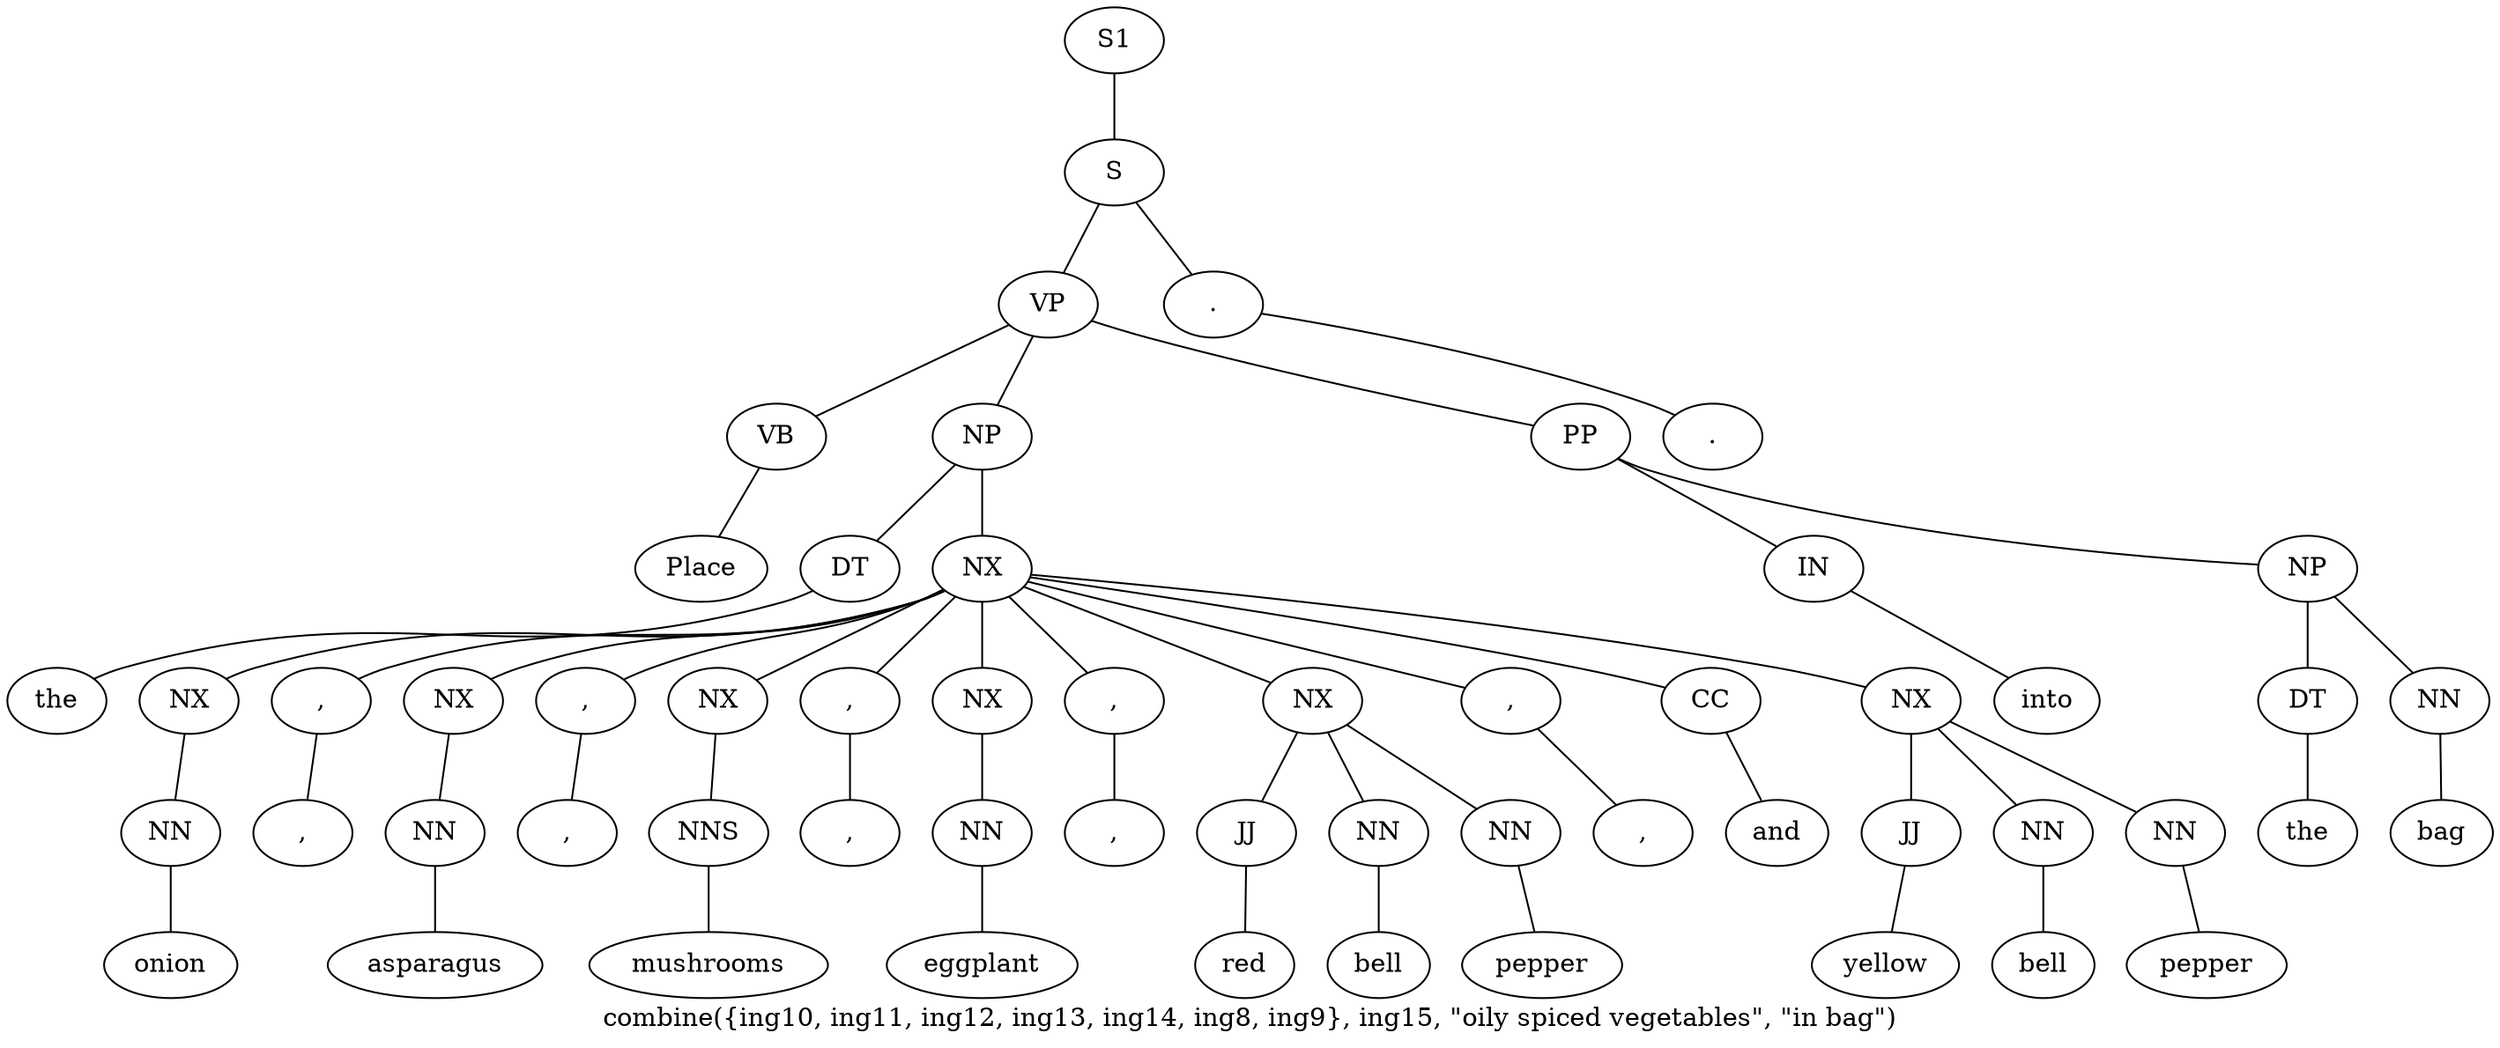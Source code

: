 graph SyntaxGraph {
	label = "combine({ing10, ing11, ing12, ing13, ing14, ing8, ing9}, ing15, \"oily spiced vegetables\", \"in bag\")";
	Node0 [label="S1"];
	Node1 [label="S"];
	Node2 [label="VP"];
	Node3 [label="VB"];
	Node4 [label="Place"];
	Node5 [label="NP"];
	Node6 [label="DT"];
	Node7 [label="the"];
	Node8 [label="NX"];
	Node9 [label="NX"];
	Node10 [label="NN"];
	Node11 [label="onion"];
	Node12 [label=","];
	Node13 [label=","];
	Node14 [label="NX"];
	Node15 [label="NN"];
	Node16 [label="asparagus"];
	Node17 [label=","];
	Node18 [label=","];
	Node19 [label="NX"];
	Node20 [label="NNS"];
	Node21 [label="mushrooms"];
	Node22 [label=","];
	Node23 [label=","];
	Node24 [label="NX"];
	Node25 [label="NN"];
	Node26 [label="eggplant"];
	Node27 [label=","];
	Node28 [label=","];
	Node29 [label="NX"];
	Node30 [label="JJ"];
	Node31 [label="red"];
	Node32 [label="NN"];
	Node33 [label="bell"];
	Node34 [label="NN"];
	Node35 [label="pepper"];
	Node36 [label=","];
	Node37 [label=","];
	Node38 [label="CC"];
	Node39 [label="and"];
	Node40 [label="NX"];
	Node41 [label="JJ"];
	Node42 [label="yellow"];
	Node43 [label="NN"];
	Node44 [label="bell"];
	Node45 [label="NN"];
	Node46 [label="pepper"];
	Node47 [label="PP"];
	Node48 [label="IN"];
	Node49 [label="into"];
	Node50 [label="NP"];
	Node51 [label="DT"];
	Node52 [label="the"];
	Node53 [label="NN"];
	Node54 [label="bag"];
	Node55 [label="."];
	Node56 [label="."];

	Node0 -- Node1;
	Node1 -- Node2;
	Node1 -- Node55;
	Node2 -- Node3;
	Node2 -- Node5;
	Node2 -- Node47;
	Node3 -- Node4;
	Node5 -- Node6;
	Node5 -- Node8;
	Node6 -- Node7;
	Node8 -- Node9;
	Node8 -- Node12;
	Node8 -- Node14;
	Node8 -- Node17;
	Node8 -- Node19;
	Node8 -- Node22;
	Node8 -- Node24;
	Node8 -- Node27;
	Node8 -- Node29;
	Node8 -- Node36;
	Node8 -- Node38;
	Node8 -- Node40;
	Node9 -- Node10;
	Node10 -- Node11;
	Node12 -- Node13;
	Node14 -- Node15;
	Node15 -- Node16;
	Node17 -- Node18;
	Node19 -- Node20;
	Node20 -- Node21;
	Node22 -- Node23;
	Node24 -- Node25;
	Node25 -- Node26;
	Node27 -- Node28;
	Node29 -- Node30;
	Node29 -- Node32;
	Node29 -- Node34;
	Node30 -- Node31;
	Node32 -- Node33;
	Node34 -- Node35;
	Node36 -- Node37;
	Node38 -- Node39;
	Node40 -- Node41;
	Node40 -- Node43;
	Node40 -- Node45;
	Node41 -- Node42;
	Node43 -- Node44;
	Node45 -- Node46;
	Node47 -- Node48;
	Node47 -- Node50;
	Node48 -- Node49;
	Node50 -- Node51;
	Node50 -- Node53;
	Node51 -- Node52;
	Node53 -- Node54;
	Node55 -- Node56;
}